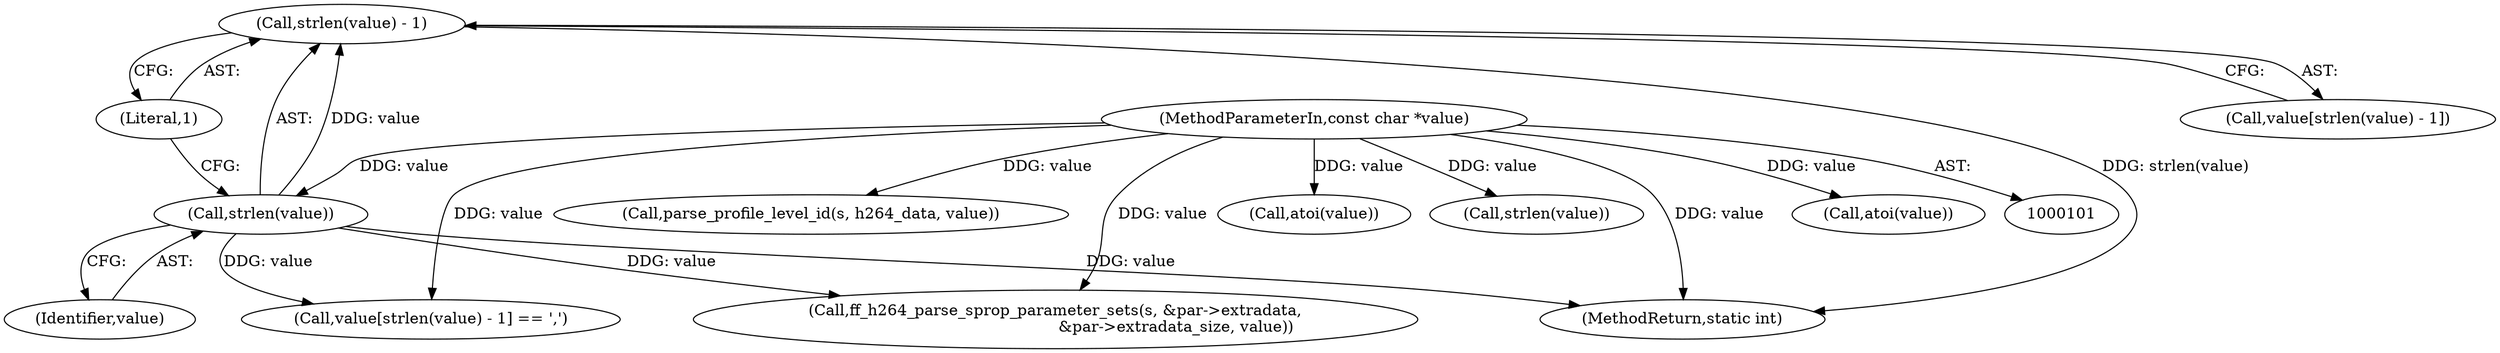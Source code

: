digraph "0_FFmpeg_c42a1388a6d1bfd8001bf6a4241d8ca27e49326d@API" {
"1000175" [label="(Call,strlen(value) - 1)"];
"1000176" [label="(Call,strlen(value))"];
"1000106" [label="(MethodParameterIn,const char *value)"];
"1000224" [label="(MethodReturn,static int)"];
"1000199" [label="(Call,ff_h264_parse_sprop_parameter_sets(s, &par->extradata,\n                                                 &par->extradata_size, value))"];
"1000154" [label="(Call,parse_profile_level_id(s, h264_data, value))"];
"1000178" [label="(Literal,1)"];
"1000177" [label="(Identifier,value)"];
"1000106" [label="(MethodParameterIn,const char *value)"];
"1000130" [label="(Call,atoi(value))"];
"1000151" [label="(Call,strlen(value))"];
"1000173" [label="(Call,value[strlen(value) - 1])"];
"1000124" [label="(Call,atoi(value))"];
"1000175" [label="(Call,strlen(value) - 1)"];
"1000176" [label="(Call,strlen(value))"];
"1000172" [label="(Call,value[strlen(value) - 1] == ',')"];
"1000175" -> "1000173"  [label="AST: "];
"1000175" -> "1000178"  [label="CFG: "];
"1000176" -> "1000175"  [label="AST: "];
"1000178" -> "1000175"  [label="AST: "];
"1000173" -> "1000175"  [label="CFG: "];
"1000175" -> "1000224"  [label="DDG: strlen(value)"];
"1000176" -> "1000175"  [label="DDG: value"];
"1000176" -> "1000177"  [label="CFG: "];
"1000177" -> "1000176"  [label="AST: "];
"1000178" -> "1000176"  [label="CFG: "];
"1000176" -> "1000224"  [label="DDG: value"];
"1000176" -> "1000172"  [label="DDG: value"];
"1000106" -> "1000176"  [label="DDG: value"];
"1000176" -> "1000199"  [label="DDG: value"];
"1000106" -> "1000101"  [label="AST: "];
"1000106" -> "1000224"  [label="DDG: value"];
"1000106" -> "1000124"  [label="DDG: value"];
"1000106" -> "1000130"  [label="DDG: value"];
"1000106" -> "1000151"  [label="DDG: value"];
"1000106" -> "1000154"  [label="DDG: value"];
"1000106" -> "1000172"  [label="DDG: value"];
"1000106" -> "1000199"  [label="DDG: value"];
}
